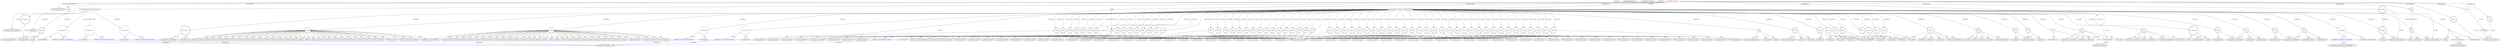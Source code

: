 digraph {
baseInfo[graphId=779,category="extension_graph",isAnonymous=false,possibleRelation=true]
frameworkRelatedTypesInfo[0="javafx.fxml.Initializable"]
possibleCollaborationsInfo[0="779~FIELD_DECLARATION-~javafx.fxml.Initializable ~javafx.scene.layout.Region ~false~false",1="779~CLIENT_METHOD_DECLARATION-INSTANTIATION-~javafx.fxml.Initializable ~javafx.event.EventHandler ~false~true",2="779~OVERRIDING_METHOD_DECLARATION-INSTANTIATION-~javafx.fxml.Initializable ~javafx.event.EventHandler ~false~true",3="779~OVERRIDING_METHOD_DECLARATION-INSTANTIATION-FIELD_DECLARATION-~javafx.fxml.Initializable ~javafx.scene.layout.VBox ~false~false",4="779~OVERRIDING_METHOD_DECLARATION-INSTANTIATION-~javafx.fxml.Initializable ~javafx.scene.chart.NumberAxis.DefaultFormatter ~false~true",5="779~OVERRIDING_METHOD_DECLARATION-INSTANTIATION-~javafx.fxml.Initializable ~javafx.scene.chart.XYChart ~false~false"]
locationInfo[projectName="LichuanLu-ShunUI-FX",filePath="/LichuanLu-ShunUI-FX/ShunUI-FX-master/src/controllers/Controller.java",contextSignature="Controller",graphId="779"]
0[label="controllers.Controller",vertexType="ROOT_CLIENT_CLASS_DECLARATION",isFrameworkType=false,color=red]
1[label="javafx.fxml.Initializable",vertexType="FRAMEWORK_INTERFACE_TYPE",isFrameworkType=true,peripheries=2]
2[label="logo",vertexType="FIELD_DECLARATION",isFrameworkType=true,peripheries=2,shape=circle]
3[label="javafx.scene.image.ImageView",vertexType="FRAMEWORK_CLASS_TYPE",isFrameworkType=true,peripheries=2]
4[label="primaryStage",vertexType="FIELD_DECLARATION",isFrameworkType=true,peripheries=2,shape=circle]
5[label="javafx.stage.Stage",vertexType="FRAMEWORK_CLASS_TYPE",isFrameworkType=true,peripheries=2]
6[label="right_pane",vertexType="FIELD_DECLARATION",isFrameworkType=true,peripheries=2,shape=circle]
7[label="javafx.scene.layout.BorderPane",vertexType="FRAMEWORK_CLASS_TYPE",isFrameworkType=true,peripheries=2]
8[label="search_b",vertexType="FIELD_DECLARATION",isFrameworkType=false,shape=circle]
9[label="view.SearchBox",vertexType="REFERENCE_CLIENT_CLASS_DECLARATION",isFrameworkType=false,color=blue]
10[label="javafx.scene.layout.Region",vertexType="FRAMEWORK_CLASS_TYPE",isFrameworkType=true,peripheries=2]
11[label="spacer",vertexType="FIELD_DECLARATION",isFrameworkType=true,peripheries=2,shape=circle]
13[label="spacer2",vertexType="FIELD_DECLARATION",isFrameworkType=true,peripheries=2,shape=circle]
15[label="tb",vertexType="FIELD_DECLARATION",isFrameworkType=true,peripheries=2,shape=circle]
16[label="javafx.scene.control.ToolBar",vertexType="FRAMEWORK_CLASS_TYPE",isFrameworkType=true,peripheries=2]
17[label="tree",vertexType="FIELD_DECLARATION",isFrameworkType=true,peripheries=2,shape=circle]
18[label="javafx.scene.control.TreeView",vertexType="FRAMEWORK_CLASS_TYPE",isFrameworkType=true,peripheries=2]
19[label="windowButtons",vertexType="FIELD_DECLARATION",isFrameworkType=false,shape=circle]
20[label="view.WindowButtons",vertexType="REFERENCE_CLIENT_CLASS_DECLARATION",isFrameworkType=false,color=blue]
21[label="javafx.scene.layout.VBox",vertexType="FRAMEWORK_CLASS_TYPE",isFrameworkType=true,peripheries=2]
22[label="void initialize(java.net.URL,java.util.ResourceBundle)",vertexType="OVERRIDING_METHOD_DECLARATION",isFrameworkType=false,shape=box]
23[label="HBox",vertexType="VARIABLE_EXPRESION",isFrameworkType=true,peripheries=2,shape=circle]
25[label="javafx.scene.layout.HBox",vertexType="FRAMEWORK_CLASS_TYPE",isFrameworkType=true,peripheries=2]
24[label="setMargin()",vertexType="INSIDE_CALL",isFrameworkType=true,peripheries=2,shape=box]
27[label="VAR1",vertexType="VARIABLE_EXPRESION",isFrameworkType=true,peripheries=2,shape=circle]
28[label="javafx.geometry.Insets",vertexType="FRAMEWORK_CLASS_TYPE",isFrameworkType=true,peripheries=2]
26[label="new Insets()",vertexType="CONSTRUCTOR_CALL",isFrameworkType=true,peripheries=2]
30[label="setHgrow()",vertexType="INSIDE_CALL",isFrameworkType=true,peripheries=2,shape=box]
32[label="setHgrow()",vertexType="INSIDE_CALL",isFrameworkType=true,peripheries=2,shape=box]
34[label="setMargin()",vertexType="INSIDE_CALL",isFrameworkType=true,peripheries=2,shape=box]
36[label="VAR5",vertexType="VARIABLE_EXPRESION",isFrameworkType=true,peripheries=2,shape=circle]
35[label="new Insets()",vertexType="CONSTRUCTOR_CALL",isFrameworkType=true,peripheries=2]
39[label="VAR6",vertexType="VARIABLE_EXPRESION",isFrameworkType=false,shape=circle]
38[label="new WindowButtons()",vertexType="CONSTRUCTOR_CALL",isFrameworkType=false]
41[label="tb",vertexType="VARIABLE_EXPRESION",isFrameworkType=true,peripheries=2,shape=circle]
42[label="getItems()",vertexType="INSIDE_CALL",isFrameworkType=true,peripheries=2,shape=box]
45[label="setOnMouseClicked()",vertexType="INSIDE_CALL",isFrameworkType=true,peripheries=2,shape=box]
47[label="anonymous9",vertexType="VARIABLE_EXPRESION",isFrameworkType=false,shape=circle]
48[label="REFERENCE_ANONYMOUS_DECLARATION",vertexType="REFERENCE_ANONYMOUS_DECLARATION",isFrameworkType=false,color=blue]
49[label="javafx.event.EventHandler",vertexType="FRAMEWORK_INTERFACE_TYPE",isFrameworkType=true,peripheries=2]
46[label="new EventHandler()",vertexType="CONSTRUCTOR_CALL",isFrameworkType=false]
50[label="event",vertexType="VARIABLE_EXPRESION",isFrameworkType=true,peripheries=2,shape=circle]
52[label="javafx.scene.input.MouseEvent",vertexType="FRAMEWORK_CLASS_TYPE",isFrameworkType=true,peripheries=2]
51[label="getClickCount()",vertexType="INSIDE_CALL",isFrameworkType=true,peripheries=2,shape=box]
54[label="setOnMousePressed()",vertexType="INSIDE_CALL",isFrameworkType=true,peripheries=2,shape=box]
56[label="anonymous12",vertexType="VARIABLE_EXPRESION",isFrameworkType=false,shape=circle]
57[label="REFERENCE_ANONYMOUS_DECLARATION",vertexType="REFERENCE_ANONYMOUS_DECLARATION",isFrameworkType=false,color=blue]
55[label="new EventHandler()",vertexType="CONSTRUCTOR_CALL",isFrameworkType=false]
60[label="getSceneX()",vertexType="INSIDE_CALL",isFrameworkType=true,peripheries=2,shape=box]
62[label="getSceneY()",vertexType="INSIDE_CALL",isFrameworkType=true,peripheries=2,shape=box]
64[label="setOnMouseDragged()",vertexType="INSIDE_CALL",isFrameworkType=true,peripheries=2,shape=box]
66[label="anonymous16",vertexType="VARIABLE_EXPRESION",isFrameworkType=false,shape=circle]
67[label="REFERENCE_ANONYMOUS_DECLARATION",vertexType="REFERENCE_ANONYMOUS_DECLARATION",isFrameworkType=false,color=blue]
65[label="new EventHandler()",vertexType="CONSTRUCTOR_CALL",isFrameworkType=false]
69[label="primaryStage",vertexType="VARIABLE_EXPRESION",isFrameworkType=true,peripheries=2,shape=circle]
71[label="javafx.stage.Window",vertexType="FRAMEWORK_CLASS_TYPE",isFrameworkType=true,peripheries=2]
70[label="setX()",vertexType="INSIDE_CALL",isFrameworkType=true,peripheries=2,shape=box]
73[label="getScreenX()",vertexType="INSIDE_CALL",isFrameworkType=true,peripheries=2,shape=box]
75[label="setY()",vertexType="INSIDE_CALL",isFrameworkType=true,peripheries=2,shape=box]
77[label="getScreenY()",vertexType="INSIDE_CALL",isFrameworkType=true,peripheries=2,shape=box]
79[label="xAxis",vertexType="VARIABLE_EXPRESION",isFrameworkType=true,peripheries=2,shape=circle]
80[label="javafx.scene.chart.CategoryAxis",vertexType="FRAMEWORK_CLASS_TYPE",isFrameworkType=true,peripheries=2]
78[label="new CategoryAxis()",vertexType="CONSTRUCTOR_CALL",isFrameworkType=true,peripheries=2]
82[label="yAxis",vertexType="VARIABLE_EXPRESION",isFrameworkType=true,peripheries=2,shape=circle]
83[label="javafx.scene.chart.NumberAxis",vertexType="FRAMEWORK_CLASS_TYPE",isFrameworkType=true,peripheries=2]
81[label="new NumberAxis()",vertexType="CONSTRUCTOR_CALL",isFrameworkType=true,peripheries=2]
85[label="setTickLabelFormatter()",vertexType="INSIDE_CALL",isFrameworkType=true,peripheries=2,shape=box]
87[label="anonymous24",vertexType="VARIABLE_EXPRESION",isFrameworkType=false,shape=circle]
88[label="REFERENCE_ANONYMOUS_DECLARATION",vertexType="REFERENCE_ANONYMOUS_DECLARATION",isFrameworkType=false,color=blue]
89[label="javafx.scene.chart.NumberAxis.DefaultFormatter",vertexType="FRAMEWORK_CLASS_TYPE",isFrameworkType=true,peripheries=2]
86[label="new NumberAxis.DefaultFormatter()",vertexType="CONSTRUCTOR_CALL",isFrameworkType=false]
91[label="bc",vertexType="VARIABLE_EXPRESION",isFrameworkType=false,shape=circle]
92[label="view.chart.StackedBarChart",vertexType="REFERENCE_CLIENT_CLASS_DECLARATION",isFrameworkType=false,color=blue]
93[label="javafx.scene.chart.XYChart",vertexType="FRAMEWORK_CLASS_TYPE",isFrameworkType=true,peripheries=2]
90[label="new StackedBarChart()",vertexType="CONSTRUCTOR_CALL",isFrameworkType=false]
95[label="setCategories()",vertexType="INSIDE_CALL",isFrameworkType=true,peripheries=2,shape=box]
96[label="FXCollections",vertexType="VARIABLE_EXPRESION",isFrameworkType=true,peripheries=2,shape=circle]
98[label="javafx.collections.FXCollections",vertexType="FRAMEWORK_CLASS_TYPE",isFrameworkType=true,peripheries=2]
97[label="observableArrayList()",vertexType="INSIDE_CALL",isFrameworkType=true,peripheries=2,shape=box]
100[label="series1",vertexType="VARIABLE_EXPRESION",isFrameworkType=true,peripheries=2,shape=circle]
101[label="javafx.scene.chart.XYChart.Series",vertexType="FRAMEWORK_CLASS_TYPE",isFrameworkType=true,peripheries=2]
99[label="new XYChart.Series()",vertexType="CONSTRUCTOR_CALL",isFrameworkType=true,peripheries=2]
103[label="setName()",vertexType="INSIDE_CALL",isFrameworkType=true,peripheries=2,shape=box]
105[label="getData()",vertexType="INSIDE_CALL",isFrameworkType=true,peripheries=2,shape=box]
107[label="VAR31",vertexType="VARIABLE_EXPRESION",isFrameworkType=true,peripheries=2,shape=circle]
108[label="javafx.scene.chart.XYChart.Data",vertexType="FRAMEWORK_CLASS_TYPE",isFrameworkType=true,peripheries=2]
106[label="new XYChart.Data()",vertexType="CONSTRUCTOR_CALL",isFrameworkType=true,peripheries=2]
110[label="getData()",vertexType="INSIDE_CALL",isFrameworkType=true,peripheries=2,shape=box]
112[label="VAR33",vertexType="VARIABLE_EXPRESION",isFrameworkType=true,peripheries=2,shape=circle]
111[label="new XYChart.Data()",vertexType="CONSTRUCTOR_CALL",isFrameworkType=true,peripheries=2]
115[label="getData()",vertexType="INSIDE_CALL",isFrameworkType=true,peripheries=2,shape=box]
117[label="VAR35",vertexType="VARIABLE_EXPRESION",isFrameworkType=true,peripheries=2,shape=circle]
116[label="new XYChart.Data()",vertexType="CONSTRUCTOR_CALL",isFrameworkType=true,peripheries=2]
120[label="getData()",vertexType="INSIDE_CALL",isFrameworkType=true,peripheries=2,shape=box]
122[label="VAR37",vertexType="VARIABLE_EXPRESION",isFrameworkType=true,peripheries=2,shape=circle]
121[label="new XYChart.Data()",vertexType="CONSTRUCTOR_CALL",isFrameworkType=true,peripheries=2]
125[label="getData()",vertexType="INSIDE_CALL",isFrameworkType=true,peripheries=2,shape=box]
127[label="VAR39",vertexType="VARIABLE_EXPRESION",isFrameworkType=true,peripheries=2,shape=circle]
126[label="new XYChart.Data()",vertexType="CONSTRUCTOR_CALL",isFrameworkType=true,peripheries=2]
130[label="getData()",vertexType="INSIDE_CALL",isFrameworkType=true,peripheries=2,shape=box]
132[label="VAR41",vertexType="VARIABLE_EXPRESION",isFrameworkType=true,peripheries=2,shape=circle]
131[label="new XYChart.Data()",vertexType="CONSTRUCTOR_CALL",isFrameworkType=true,peripheries=2]
135[label="getData()",vertexType="INSIDE_CALL",isFrameworkType=true,peripheries=2,shape=box]
137[label="VAR43",vertexType="VARIABLE_EXPRESION",isFrameworkType=true,peripheries=2,shape=circle]
136[label="new XYChart.Data()",vertexType="CONSTRUCTOR_CALL",isFrameworkType=true,peripheries=2]
140[label="getData()",vertexType="INSIDE_CALL",isFrameworkType=true,peripheries=2,shape=box]
142[label="VAR45",vertexType="VARIABLE_EXPRESION",isFrameworkType=true,peripheries=2,shape=circle]
141[label="new XYChart.Data()",vertexType="CONSTRUCTOR_CALL",isFrameworkType=true,peripheries=2]
145[label="getData()",vertexType="INSIDE_CALL",isFrameworkType=true,peripheries=2,shape=box]
147[label="VAR47",vertexType="VARIABLE_EXPRESION",isFrameworkType=true,peripheries=2,shape=circle]
146[label="new XYChart.Data()",vertexType="CONSTRUCTOR_CALL",isFrameworkType=true,peripheries=2]
150[label="getData()",vertexType="INSIDE_CALL",isFrameworkType=true,peripheries=2,shape=box]
152[label="VAR49",vertexType="VARIABLE_EXPRESION",isFrameworkType=true,peripheries=2,shape=circle]
151[label="new XYChart.Data()",vertexType="CONSTRUCTOR_CALL",isFrameworkType=true,peripheries=2]
155[label="getData()",vertexType="INSIDE_CALL",isFrameworkType=true,peripheries=2,shape=box]
157[label="VAR51",vertexType="VARIABLE_EXPRESION",isFrameworkType=true,peripheries=2,shape=circle]
156[label="new XYChart.Data()",vertexType="CONSTRUCTOR_CALL",isFrameworkType=true,peripheries=2]
160[label="getData()",vertexType="INSIDE_CALL",isFrameworkType=true,peripheries=2,shape=box]
162[label="VAR53",vertexType="VARIABLE_EXPRESION",isFrameworkType=true,peripheries=2,shape=circle]
161[label="new XYChart.Data()",vertexType="CONSTRUCTOR_CALL",isFrameworkType=true,peripheries=2]
165[label="getData()",vertexType="INSIDE_CALL",isFrameworkType=true,peripheries=2,shape=box]
167[label="VAR55",vertexType="VARIABLE_EXPRESION",isFrameworkType=true,peripheries=2,shape=circle]
166[label="new XYChart.Data()",vertexType="CONSTRUCTOR_CALL",isFrameworkType=true,peripheries=2]
170[label="getData()",vertexType="INSIDE_CALL",isFrameworkType=true,peripheries=2,shape=box]
172[label="VAR57",vertexType="VARIABLE_EXPRESION",isFrameworkType=true,peripheries=2,shape=circle]
171[label="new XYChart.Data()",vertexType="CONSTRUCTOR_CALL",isFrameworkType=true,peripheries=2]
175[label="getData()",vertexType="INSIDE_CALL",isFrameworkType=true,peripheries=2,shape=box]
177[label="VAR59",vertexType="VARIABLE_EXPRESION",isFrameworkType=true,peripheries=2,shape=circle]
176[label="new XYChart.Data()",vertexType="CONSTRUCTOR_CALL",isFrameworkType=true,peripheries=2]
180[label="getData()",vertexType="INSIDE_CALL",isFrameworkType=true,peripheries=2,shape=box]
182[label="VAR61",vertexType="VARIABLE_EXPRESION",isFrameworkType=true,peripheries=2,shape=circle]
181[label="new XYChart.Data()",vertexType="CONSTRUCTOR_CALL",isFrameworkType=true,peripheries=2]
185[label="getData()",vertexType="INSIDE_CALL",isFrameworkType=true,peripheries=2,shape=box]
187[label="VAR63",vertexType="VARIABLE_EXPRESION",isFrameworkType=true,peripheries=2,shape=circle]
186[label="new XYChart.Data()",vertexType="CONSTRUCTOR_CALL",isFrameworkType=true,peripheries=2]
190[label="getData()",vertexType="INSIDE_CALL",isFrameworkType=true,peripheries=2,shape=box]
192[label="VAR65",vertexType="VARIABLE_EXPRESION",isFrameworkType=true,peripheries=2,shape=circle]
191[label="new XYChart.Data()",vertexType="CONSTRUCTOR_CALL",isFrameworkType=true,peripheries=2]
195[label="getData()",vertexType="INSIDE_CALL",isFrameworkType=true,peripheries=2,shape=box]
197[label="VAR67",vertexType="VARIABLE_EXPRESION",isFrameworkType=true,peripheries=2,shape=circle]
196[label="new XYChart.Data()",vertexType="CONSTRUCTOR_CALL",isFrameworkType=true,peripheries=2]
200[label="getData()",vertexType="INSIDE_CALL",isFrameworkType=true,peripheries=2,shape=box]
202[label="VAR69",vertexType="VARIABLE_EXPRESION",isFrameworkType=true,peripheries=2,shape=circle]
201[label="new XYChart.Data()",vertexType="CONSTRUCTOR_CALL",isFrameworkType=true,peripheries=2]
205[label="getData()",vertexType="INSIDE_CALL",isFrameworkType=true,peripheries=2,shape=box]
207[label="VAR71",vertexType="VARIABLE_EXPRESION",isFrameworkType=true,peripheries=2,shape=circle]
206[label="new XYChart.Data()",vertexType="CONSTRUCTOR_CALL",isFrameworkType=true,peripheries=2]
210[label="getData()",vertexType="INSIDE_CALL",isFrameworkType=true,peripheries=2,shape=box]
212[label="VAR73",vertexType="VARIABLE_EXPRESION",isFrameworkType=true,peripheries=2,shape=circle]
211[label="new XYChart.Data()",vertexType="CONSTRUCTOR_CALL",isFrameworkType=true,peripheries=2]
215[label="getData()",vertexType="INSIDE_CALL",isFrameworkType=true,peripheries=2,shape=box]
217[label="VAR75",vertexType="VARIABLE_EXPRESION",isFrameworkType=true,peripheries=2,shape=circle]
216[label="new XYChart.Data()",vertexType="CONSTRUCTOR_CALL",isFrameworkType=true,peripheries=2]
220[label="getData()",vertexType="INSIDE_CALL",isFrameworkType=true,peripheries=2,shape=box]
222[label="VAR77",vertexType="VARIABLE_EXPRESION",isFrameworkType=true,peripheries=2,shape=circle]
221[label="new XYChart.Data()",vertexType="CONSTRUCTOR_CALL",isFrameworkType=true,peripheries=2]
225[label="getData()",vertexType="INSIDE_CALL",isFrameworkType=true,peripheries=2,shape=box]
227[label="VAR79",vertexType="VARIABLE_EXPRESION",isFrameworkType=true,peripheries=2,shape=circle]
226[label="new XYChart.Data()",vertexType="CONSTRUCTOR_CALL",isFrameworkType=true,peripheries=2]
230[label="getData()",vertexType="INSIDE_CALL",isFrameworkType=true,peripheries=2,shape=box]
232[label="VAR81",vertexType="VARIABLE_EXPRESION",isFrameworkType=true,peripheries=2,shape=circle]
231[label="new XYChart.Data()",vertexType="CONSTRUCTOR_CALL",isFrameworkType=true,peripheries=2]
235[label="getData()",vertexType="INSIDE_CALL",isFrameworkType=true,peripheries=2,shape=box]
237[label="VAR83",vertexType="VARIABLE_EXPRESION",isFrameworkType=true,peripheries=2,shape=circle]
236[label="new XYChart.Data()",vertexType="CONSTRUCTOR_CALL",isFrameworkType=true,peripheries=2]
240[label="getData()",vertexType="INSIDE_CALL",isFrameworkType=true,peripheries=2,shape=box]
242[label="VAR85",vertexType="VARIABLE_EXPRESION",isFrameworkType=true,peripheries=2,shape=circle]
241[label="new XYChart.Data()",vertexType="CONSTRUCTOR_CALL",isFrameworkType=true,peripheries=2]
245[label="getData()",vertexType="INSIDE_CALL",isFrameworkType=true,peripheries=2,shape=box]
247[label="VAR87",vertexType="VARIABLE_EXPRESION",isFrameworkType=true,peripheries=2,shape=circle]
246[label="new XYChart.Data()",vertexType="CONSTRUCTOR_CALL",isFrameworkType=true,peripheries=2]
250[label="getData()",vertexType="INSIDE_CALL",isFrameworkType=true,peripheries=2,shape=box]
252[label="VAR89",vertexType="VARIABLE_EXPRESION",isFrameworkType=true,peripheries=2,shape=circle]
251[label="new XYChart.Data()",vertexType="CONSTRUCTOR_CALL",isFrameworkType=true,peripheries=2]
255[label="getData()",vertexType="INSIDE_CALL",isFrameworkType=true,peripheries=2,shape=box]
257[label="VAR91",vertexType="VARIABLE_EXPRESION",isFrameworkType=true,peripheries=2,shape=circle]
256[label="new XYChart.Data()",vertexType="CONSTRUCTOR_CALL",isFrameworkType=true,peripheries=2]
260[label="getData()",vertexType="INSIDE_CALL",isFrameworkType=true,peripheries=2,shape=box]
262[label="xAxis2",vertexType="VARIABLE_EXPRESION",isFrameworkType=true,peripheries=2,shape=circle]
261[label="new CategoryAxis()",vertexType="CONSTRUCTOR_CALL",isFrameworkType=true,peripheries=2]
265[label="yAxis2",vertexType="VARIABLE_EXPRESION",isFrameworkType=true,peripheries=2,shape=circle]
264[label="new NumberAxis()",vertexType="CONSTRUCTOR_CALL",isFrameworkType=true,peripheries=2]
268[label="lc",vertexType="VARIABLE_EXPRESION",isFrameworkType=true,peripheries=2,shape=circle]
269[label="javafx.scene.chart.LineChart",vertexType="FRAMEWORK_CLASS_TYPE",isFrameworkType=true,peripheries=2]
267[label="new LineChart()",vertexType="CONSTRUCTOR_CALL",isFrameworkType=true,peripheries=2]
271[label="series2",vertexType="VARIABLE_EXPRESION",isFrameworkType=true,peripheries=2,shape=circle]
270[label="new XYChart.Series()",vertexType="CONSTRUCTOR_CALL",isFrameworkType=true,peripheries=2]
274[label="getData()",vertexType="INSIDE_CALL",isFrameworkType=true,peripheries=2,shape=box]
276[label="VAR98",vertexType="VARIABLE_EXPRESION",isFrameworkType=true,peripheries=2,shape=circle]
275[label="new XYChart.Data()",vertexType="CONSTRUCTOR_CALL",isFrameworkType=true,peripheries=2]
279[label="getData()",vertexType="INSIDE_CALL",isFrameworkType=true,peripheries=2,shape=box]
281[label="VAR100",vertexType="VARIABLE_EXPRESION",isFrameworkType=true,peripheries=2,shape=circle]
280[label="new XYChart.Data()",vertexType="CONSTRUCTOR_CALL",isFrameworkType=true,peripheries=2]
284[label="getData()",vertexType="INSIDE_CALL",isFrameworkType=true,peripheries=2,shape=box]
286[label="VAR102",vertexType="VARIABLE_EXPRESION",isFrameworkType=true,peripheries=2,shape=circle]
285[label="new XYChart.Data()",vertexType="CONSTRUCTOR_CALL",isFrameworkType=true,peripheries=2]
289[label="getData()",vertexType="INSIDE_CALL",isFrameworkType=true,peripheries=2,shape=box]
291[label="VAR104",vertexType="VARIABLE_EXPRESION",isFrameworkType=true,peripheries=2,shape=circle]
290[label="new XYChart.Data()",vertexType="CONSTRUCTOR_CALL",isFrameworkType=true,peripheries=2]
294[label="getData()",vertexType="INSIDE_CALL",isFrameworkType=true,peripheries=2,shape=box]
296[label="VAR106",vertexType="VARIABLE_EXPRESION",isFrameworkType=true,peripheries=2,shape=circle]
295[label="new XYChart.Data()",vertexType="CONSTRUCTOR_CALL",isFrameworkType=true,peripheries=2]
299[label="getData()",vertexType="INSIDE_CALL",isFrameworkType=true,peripheries=2,shape=box]
301[label="VAR108",vertexType="VARIABLE_EXPRESION",isFrameworkType=true,peripheries=2,shape=circle]
300[label="new XYChart.Data()",vertexType="CONSTRUCTOR_CALL",isFrameworkType=true,peripheries=2]
304[label="getData()",vertexType="INSIDE_CALL",isFrameworkType=true,peripheries=2,shape=box]
306[label="VAR110",vertexType="VARIABLE_EXPRESION",isFrameworkType=true,peripheries=2,shape=circle]
305[label="new XYChart.Data()",vertexType="CONSTRUCTOR_CALL",isFrameworkType=true,peripheries=2]
309[label="getData()",vertexType="INSIDE_CALL",isFrameworkType=true,peripheries=2,shape=box]
311[label="VAR112",vertexType="VARIABLE_EXPRESION",isFrameworkType=true,peripheries=2,shape=circle]
310[label="new XYChart.Data()",vertexType="CONSTRUCTOR_CALL",isFrameworkType=true,peripheries=2]
314[label="getData()",vertexType="INSIDE_CALL",isFrameworkType=true,peripheries=2,shape=box]
316[label="VAR114",vertexType="VARIABLE_EXPRESION",isFrameworkType=true,peripheries=2,shape=circle]
315[label="new XYChart.Data()",vertexType="CONSTRUCTOR_CALL",isFrameworkType=true,peripheries=2]
319[label="getData()",vertexType="INSIDE_CALL",isFrameworkType=true,peripheries=2,shape=box]
321[label="VAR116",vertexType="VARIABLE_EXPRESION",isFrameworkType=true,peripheries=2,shape=circle]
320[label="new XYChart.Data()",vertexType="CONSTRUCTOR_CALL",isFrameworkType=true,peripheries=2]
324[label="getData()",vertexType="INSIDE_CALL",isFrameworkType=true,peripheries=2,shape=box]
326[label="VAR118",vertexType="VARIABLE_EXPRESION",isFrameworkType=true,peripheries=2,shape=circle]
325[label="new XYChart.Data()",vertexType="CONSTRUCTOR_CALL",isFrameworkType=true,peripheries=2]
329[label="getData()",vertexType="INSIDE_CALL",isFrameworkType=true,peripheries=2,shape=box]
331[label="VAR120",vertexType="VARIABLE_EXPRESION",isFrameworkType=true,peripheries=2,shape=circle]
330[label="new XYChart.Data()",vertexType="CONSTRUCTOR_CALL",isFrameworkType=true,peripheries=2]
334[label="getData()",vertexType="INSIDE_CALL",isFrameworkType=true,peripheries=2,shape=box]
336[label="VAR122",vertexType="VARIABLE_EXPRESION",isFrameworkType=true,peripheries=2,shape=circle]
335[label="new XYChart.Data()",vertexType="CONSTRUCTOR_CALL",isFrameworkType=true,peripheries=2]
339[label="getData()",vertexType="INSIDE_CALL",isFrameworkType=true,peripheries=2,shape=box]
341[label="VAR124",vertexType="VARIABLE_EXPRESION",isFrameworkType=true,peripheries=2,shape=circle]
340[label="new XYChart.Data()",vertexType="CONSTRUCTOR_CALL",isFrameworkType=true,peripheries=2]
344[label="getData()",vertexType="INSIDE_CALL",isFrameworkType=true,peripheries=2,shape=box]
346[label="VAR126",vertexType="VARIABLE_EXPRESION",isFrameworkType=true,peripheries=2,shape=circle]
345[label="new XYChart.Data()",vertexType="CONSTRUCTOR_CALL",isFrameworkType=true,peripheries=2]
349[label="getData()",vertexType="INSIDE_CALL",isFrameworkType=true,peripheries=2,shape=box]
351[label="VAR128",vertexType="VARIABLE_EXPRESION",isFrameworkType=true,peripheries=2,shape=circle]
350[label="new XYChart.Data()",vertexType="CONSTRUCTOR_CALL",isFrameworkType=true,peripheries=2]
354[label="getData()",vertexType="INSIDE_CALL",isFrameworkType=true,peripheries=2,shape=box]
356[label="VAR130",vertexType="VARIABLE_EXPRESION",isFrameworkType=true,peripheries=2,shape=circle]
355[label="new XYChart.Data()",vertexType="CONSTRUCTOR_CALL",isFrameworkType=true,peripheries=2]
359[label="getData()",vertexType="INSIDE_CALL",isFrameworkType=true,peripheries=2,shape=box]
361[label="VAR132",vertexType="VARIABLE_EXPRESION",isFrameworkType=true,peripheries=2,shape=circle]
360[label="new XYChart.Data()",vertexType="CONSTRUCTOR_CALL",isFrameworkType=true,peripheries=2]
364[label="getData()",vertexType="INSIDE_CALL",isFrameworkType=true,peripheries=2,shape=box]
366[label="VAR134",vertexType="VARIABLE_EXPRESION",isFrameworkType=true,peripheries=2,shape=circle]
365[label="new XYChart.Data()",vertexType="CONSTRUCTOR_CALL",isFrameworkType=true,peripheries=2]
369[label="getData()",vertexType="INSIDE_CALL",isFrameworkType=true,peripheries=2,shape=box]
371[label="VAR136",vertexType="VARIABLE_EXPRESION",isFrameworkType=true,peripheries=2,shape=circle]
370[label="new XYChart.Data()",vertexType="CONSTRUCTOR_CALL",isFrameworkType=true,peripheries=2]
374[label="getData()",vertexType="INSIDE_CALL",isFrameworkType=true,peripheries=2,shape=box]
376[label="VAR138",vertexType="VARIABLE_EXPRESION",isFrameworkType=true,peripheries=2,shape=circle]
375[label="new XYChart.Data()",vertexType="CONSTRUCTOR_CALL",isFrameworkType=true,peripheries=2]
379[label="getData()",vertexType="INSIDE_CALL",isFrameworkType=true,peripheries=2,shape=box]
381[label="VAR140",vertexType="VARIABLE_EXPRESION",isFrameworkType=true,peripheries=2,shape=circle]
380[label="new XYChart.Data()",vertexType="CONSTRUCTOR_CALL",isFrameworkType=true,peripheries=2]
384[label="getData()",vertexType="INSIDE_CALL",isFrameworkType=true,peripheries=2,shape=box]
386[label="VAR142",vertexType="VARIABLE_EXPRESION",isFrameworkType=true,peripheries=2,shape=circle]
385[label="new XYChart.Data()",vertexType="CONSTRUCTOR_CALL",isFrameworkType=true,peripheries=2]
389[label="getData()",vertexType="INSIDE_CALL",isFrameworkType=true,peripheries=2,shape=box]
391[label="VAR144",vertexType="VARIABLE_EXPRESION",isFrameworkType=true,peripheries=2,shape=circle]
390[label="new XYChart.Data()",vertexType="CONSTRUCTOR_CALL",isFrameworkType=true,peripheries=2]
394[label="getData()",vertexType="INSIDE_CALL",isFrameworkType=true,peripheries=2,shape=box]
396[label="VAR146",vertexType="VARIABLE_EXPRESION",isFrameworkType=true,peripheries=2,shape=circle]
395[label="new XYChart.Data()",vertexType="CONSTRUCTOR_CALL",isFrameworkType=true,peripheries=2]
399[label="getData()",vertexType="INSIDE_CALL",isFrameworkType=true,peripheries=2,shape=box]
401[label="VAR148",vertexType="VARIABLE_EXPRESION",isFrameworkType=true,peripheries=2,shape=circle]
400[label="new XYChart.Data()",vertexType="CONSTRUCTOR_CALL",isFrameworkType=true,peripheries=2]
404[label="getData()",vertexType="INSIDE_CALL",isFrameworkType=true,peripheries=2,shape=box]
406[label="VAR150",vertexType="VARIABLE_EXPRESION",isFrameworkType=true,peripheries=2,shape=circle]
405[label="new XYChart.Data()",vertexType="CONSTRUCTOR_CALL",isFrameworkType=true,peripheries=2]
409[label="getData()",vertexType="INSIDE_CALL",isFrameworkType=true,peripheries=2,shape=box]
411[label="VAR152",vertexType="VARIABLE_EXPRESION",isFrameworkType=true,peripheries=2,shape=circle]
410[label="new XYChart.Data()",vertexType="CONSTRUCTOR_CALL",isFrameworkType=true,peripheries=2]
414[label="getData()",vertexType="INSIDE_CALL",isFrameworkType=true,peripheries=2,shape=box]
416[label="VAR154",vertexType="VARIABLE_EXPRESION",isFrameworkType=true,peripheries=2,shape=circle]
415[label="new XYChart.Data()",vertexType="CONSTRUCTOR_CALL",isFrameworkType=true,peripheries=2]
419[label="getData()",vertexType="INSIDE_CALL",isFrameworkType=true,peripheries=2,shape=box]
421[label="VAR156",vertexType="VARIABLE_EXPRESION",isFrameworkType=true,peripheries=2,shape=circle]
420[label="new XYChart.Data()",vertexType="CONSTRUCTOR_CALL",isFrameworkType=true,peripheries=2]
424[label="getData()",vertexType="INSIDE_CALL",isFrameworkType=true,peripheries=2,shape=box]
426[label="VAR158",vertexType="VARIABLE_EXPRESION",isFrameworkType=true,peripheries=2,shape=circle]
425[label="new XYChart.Data()",vertexType="CONSTRUCTOR_CALL",isFrameworkType=true,peripheries=2]
429[label="setName()",vertexType="INSIDE_CALL",isFrameworkType=true,peripheries=2,shape=box]
431[label="getData()",vertexType="INSIDE_CALL",isFrameworkType=true,peripheries=2,shape=box]
433[label="main",vertexType="VARIABLE_EXPRESION",isFrameworkType=true,peripheries=2,shape=circle]
432[label="new VBox()",vertexType="CONSTRUCTOR_CALL",isFrameworkType=true,peripheries=2]
436[label="getStyleClass()",vertexType="INSIDE_CALL",isFrameworkType=true,peripheries=2,shape=box]
438[label="header",vertexType="VARIABLE_EXPRESION",isFrameworkType=true,peripheries=2,shape=circle]
439[label="javafx.scene.control.Label",vertexType="FRAMEWORK_CLASS_TYPE",isFrameworkType=true,peripheries=2]
437[label="new Label()",vertexType="CONSTRUCTOR_CALL",isFrameworkType=true,peripheries=2]
441[label="getStyleClass()",vertexType="INSIDE_CALL",isFrameworkType=true,peripheries=2,shape=box]
443[label="getChildren()",vertexType="INSIDE_CALL",isFrameworkType=true,peripheries=2,shape=box]
445[label="getChildren()",vertexType="INSIDE_CALL",isFrameworkType=true,peripheries=2,shape=box]
447[label="getChildren()",vertexType="INSIDE_CALL",isFrameworkType=true,peripheries=2,shape=box]
448[label="right_pane",vertexType="VARIABLE_EXPRESION",isFrameworkType=true,peripheries=2,shape=circle]
449[label="setCenter()",vertexType="INSIDE_CALL",isFrameworkType=true,peripheries=2,shape=box]
452[label="treeRoot",vertexType="VARIABLE_EXPRESION",isFrameworkType=true,peripheries=2,shape=circle]
453[label="javafx.scene.control.TreeItem",vertexType="FRAMEWORK_CLASS_TYPE",isFrameworkType=true,peripheries=2]
451[label="new TreeItem()",vertexType="CONSTRUCTOR_CALL",isFrameworkType=true,peripheries=2]
455[label="getChildren()",vertexType="INSIDE_CALL",isFrameworkType=true,peripheries=2,shape=box]
457[label="VAR171",vertexType="VARIABLE_EXPRESION",isFrameworkType=true,peripheries=2,shape=circle]
456[label="new TreeItem()",vertexType="CONSTRUCTOR_CALL",isFrameworkType=true,peripheries=2]
459[label="VAR172",vertexType="VARIABLE_EXPRESION",isFrameworkType=true,peripheries=2,shape=circle]
460[label="getChildren()",vertexType="INSIDE_CALL",isFrameworkType=true,peripheries=2,shape=box]
463[label="getChildren()",vertexType="INSIDE_CALL",isFrameworkType=true,peripheries=2,shape=box]
465[label="VAR174",vertexType="VARIABLE_EXPRESION",isFrameworkType=true,peripheries=2,shape=circle]
464[label="new TreeItem()",vertexType="CONSTRUCTOR_CALL",isFrameworkType=true,peripheries=2]
467[label="VAR175",vertexType="VARIABLE_EXPRESION",isFrameworkType=true,peripheries=2,shape=circle]
468[label="getChildren()",vertexType="INSIDE_CALL",isFrameworkType=true,peripheries=2,shape=box]
470[label="VAR176",vertexType="VARIABLE_EXPRESION",isFrameworkType=true,peripheries=2,shape=circle]
471[label="getChildren()",vertexType="INSIDE_CALL",isFrameworkType=true,peripheries=2,shape=box]
474[label="getChildren()",vertexType="INSIDE_CALL",isFrameworkType=true,peripheries=2,shape=box]
476[label="VAR178",vertexType="VARIABLE_EXPRESION",isFrameworkType=true,peripheries=2,shape=circle]
475[label="new TreeItem()",vertexType="CONSTRUCTOR_CALL",isFrameworkType=true,peripheries=2]
479[label="VAR179",vertexType="VARIABLE_EXPRESION",isFrameworkType=true,peripheries=2,shape=circle]
478[label="new TreeItem()",vertexType="CONSTRUCTOR_CALL",isFrameworkType=true,peripheries=2]
482[label="VAR180",vertexType="VARIABLE_EXPRESION",isFrameworkType=true,peripheries=2,shape=circle]
481[label="new TreeItem()",vertexType="CONSTRUCTOR_CALL",isFrameworkType=true,peripheries=2]
485[label="setExpanded()",vertexType="INSIDE_CALL",isFrameworkType=true,peripheries=2,shape=box]
486[label="tree",vertexType="VARIABLE_EXPRESION",isFrameworkType=true,peripheries=2,shape=circle]
487[label="setShowRoot()",vertexType="INSIDE_CALL",isFrameworkType=true,peripheries=2,shape=box]
490[label="setRoot()",vertexType="INSIDE_CALL",isFrameworkType=true,peripheries=2,shape=box]
491[label="void click_handler(javafx.event.ActionEvent)",vertexType="CLIENT_METHOD_DECLARATION",isFrameworkType=false,shape=box]
492[label="actionEvent",vertexType="PARAMETER_DECLARATION",isFrameworkType=true,peripheries=2]
493[label="javafx.event.ActionEvent",vertexType="FRAMEWORK_CLASS_TYPE",isFrameworkType=true,peripheries=2]
495[label="anonymous184",vertexType="VARIABLE_EXPRESION",isFrameworkType=false,shape=circle]
496[label="REFERENCE_ANONYMOUS_DECLARATION",vertexType="REFERENCE_ANONYMOUS_DECLARATION",isFrameworkType=false,color=blue]
494[label="new EventHandler()",vertexType="CONSTRUCTOR_CALL",isFrameworkType=false]
499[label="anonymous185",vertexType="VARIABLE_EXPRESION",isFrameworkType=false,shape=circle]
500[label="REFERENCE_ANONYMOUS_DECLARATION",vertexType="REFERENCE_ANONYMOUS_DECLARATION",isFrameworkType=false,color=blue]
498[label="new EventHandler()",vertexType="CONSTRUCTOR_CALL",isFrameworkType=false]
503[label="anonymous186",vertexType="VARIABLE_EXPRESION",isFrameworkType=false,shape=circle]
504[label="REFERENCE_ANONYMOUS_DECLARATION",vertexType="REFERENCE_ANONYMOUS_DECLARATION",isFrameworkType=false,color=blue]
502[label="new EventHandler()",vertexType="CONSTRUCTOR_CALL",isFrameworkType=false]
506[label="VAR187",vertexType="VARIABLE_EXPRESION",isFrameworkType=true,peripheries=2,shape=circle]
507[label="show()",vertexType="INSIDE_CALL",isFrameworkType=true,peripheries=2,shape=box]
0->1[label="IMPLEMENT",color=red]
0->2[label="DECLARE_FIELD"]
2->3[label="OF_TYPE"]
0->4[label="DECLARE_FIELD"]
4->5[label="OF_TYPE"]
0->6[label="DECLARE_FIELD"]
6->7[label="OF_TYPE"]
0->8[label="DECLARE_FIELD"]
9->10[label="EXTEND",color=blue]
8->9[label="OF_TYPE"]
0->11[label="DECLARE_FIELD"]
11->10[label="OF_TYPE"]
0->13[label="DECLARE_FIELD"]
13->10[label="OF_TYPE"]
0->15[label="DECLARE_FIELD"]
15->16[label="OF_TYPE"]
0->17[label="DECLARE_FIELD"]
17->18[label="OF_TYPE"]
0->19[label="DECLARE_FIELD"]
20->21[label="EXTEND",color=blue]
19->20[label="OF_TYPE"]
0->22[label="OVERRIDE"]
22->23[label="INSTANTIATE"]
23->25[label="OF_TYPE"]
23->24[label="CALL"]
22->27[label="INSTANTIATE"]
27->28[label="OF_TYPE"]
27->26[label="CALL"]
23->30[label="CALL"]
23->32[label="CALL"]
23->34[label="CALL"]
22->36[label="INSTANTIATE"]
36->28[label="OF_TYPE"]
36->35[label="CALL"]
22->39[label="INSTANTIATE"]
39->20[label="OF_TYPE"]
39->38[label="CALL"]
22->41[label="INSTANTIATE"]
15->41[label="REFERENCE"]
41->16[label="OF_TYPE"]
41->42[label="CALL"]
41->45[label="CALL"]
22->47[label="INSTANTIATE"]
48->49[label="IMPLEMENT",color=blue]
47->48[label="OF_TYPE"]
47->46[label="CALL"]
22->50[label="INSTANTIATE"]
50->52[label="OF_TYPE"]
50->51[label="CALL"]
41->54[label="CALL"]
22->56[label="INSTANTIATE"]
57->49[label="IMPLEMENT",color=blue]
56->57[label="OF_TYPE"]
56->55[label="CALL"]
50->60[label="CALL"]
50->62[label="CALL"]
41->64[label="CALL"]
22->66[label="INSTANTIATE"]
67->49[label="IMPLEMENT",color=blue]
66->67[label="OF_TYPE"]
66->65[label="CALL"]
22->69[label="INSTANTIATE"]
69->71[label="OF_TYPE"]
69->70[label="CALL"]
50->73[label="CALL"]
69->75[label="CALL"]
50->77[label="CALL"]
22->79[label="INSTANTIATE"]
79->80[label="OF_TYPE"]
79->78[label="CALL"]
22->82[label="INSTANTIATE"]
82->83[label="OF_TYPE"]
82->81[label="CALL"]
82->85[label="CALL"]
22->87[label="INSTANTIATE"]
88->89[label="EXTEND",color=blue]
87->88[label="OF_TYPE"]
87->86[label="CALL"]
22->91[label="INSTANTIATE"]
92->93[label="EXTEND",color=blue]
91->92[label="OF_TYPE"]
91->90[label="CALL"]
79->95[label="CALL"]
22->96[label="INSTANTIATE"]
96->98[label="OF_TYPE"]
96->97[label="CALL"]
22->100[label="INSTANTIATE"]
100->101[label="OF_TYPE"]
100->99[label="CALL"]
100->103[label="CALL"]
100->105[label="CALL"]
22->107[label="INSTANTIATE"]
107->108[label="OF_TYPE"]
107->106[label="CALL"]
100->110[label="CALL"]
22->112[label="INSTANTIATE"]
112->108[label="OF_TYPE"]
112->111[label="CALL"]
100->115[label="CALL"]
22->117[label="INSTANTIATE"]
117->108[label="OF_TYPE"]
117->116[label="CALL"]
100->120[label="CALL"]
22->122[label="INSTANTIATE"]
122->108[label="OF_TYPE"]
122->121[label="CALL"]
100->125[label="CALL"]
22->127[label="INSTANTIATE"]
127->108[label="OF_TYPE"]
127->126[label="CALL"]
100->130[label="CALL"]
22->132[label="INSTANTIATE"]
132->108[label="OF_TYPE"]
132->131[label="CALL"]
100->135[label="CALL"]
22->137[label="INSTANTIATE"]
137->108[label="OF_TYPE"]
137->136[label="CALL"]
100->140[label="CALL"]
22->142[label="INSTANTIATE"]
142->108[label="OF_TYPE"]
142->141[label="CALL"]
100->145[label="CALL"]
22->147[label="INSTANTIATE"]
147->108[label="OF_TYPE"]
147->146[label="CALL"]
100->150[label="CALL"]
22->152[label="INSTANTIATE"]
152->108[label="OF_TYPE"]
152->151[label="CALL"]
100->155[label="CALL"]
22->157[label="INSTANTIATE"]
157->108[label="OF_TYPE"]
157->156[label="CALL"]
100->160[label="CALL"]
22->162[label="INSTANTIATE"]
162->108[label="OF_TYPE"]
162->161[label="CALL"]
100->165[label="CALL"]
22->167[label="INSTANTIATE"]
167->108[label="OF_TYPE"]
167->166[label="CALL"]
100->170[label="CALL"]
22->172[label="INSTANTIATE"]
172->108[label="OF_TYPE"]
172->171[label="CALL"]
100->175[label="CALL"]
22->177[label="INSTANTIATE"]
177->108[label="OF_TYPE"]
177->176[label="CALL"]
100->180[label="CALL"]
22->182[label="INSTANTIATE"]
182->108[label="OF_TYPE"]
182->181[label="CALL"]
100->185[label="CALL"]
22->187[label="INSTANTIATE"]
187->108[label="OF_TYPE"]
187->186[label="CALL"]
100->190[label="CALL"]
22->192[label="INSTANTIATE"]
192->108[label="OF_TYPE"]
192->191[label="CALL"]
100->195[label="CALL"]
22->197[label="INSTANTIATE"]
197->108[label="OF_TYPE"]
197->196[label="CALL"]
100->200[label="CALL"]
22->202[label="INSTANTIATE"]
202->108[label="OF_TYPE"]
202->201[label="CALL"]
100->205[label="CALL"]
22->207[label="INSTANTIATE"]
207->108[label="OF_TYPE"]
207->206[label="CALL"]
100->210[label="CALL"]
22->212[label="INSTANTIATE"]
212->108[label="OF_TYPE"]
212->211[label="CALL"]
100->215[label="CALL"]
22->217[label="INSTANTIATE"]
217->108[label="OF_TYPE"]
217->216[label="CALL"]
100->220[label="CALL"]
22->222[label="INSTANTIATE"]
222->108[label="OF_TYPE"]
222->221[label="CALL"]
100->225[label="CALL"]
22->227[label="INSTANTIATE"]
227->108[label="OF_TYPE"]
227->226[label="CALL"]
100->230[label="CALL"]
22->232[label="INSTANTIATE"]
232->108[label="OF_TYPE"]
232->231[label="CALL"]
100->235[label="CALL"]
22->237[label="INSTANTIATE"]
237->108[label="OF_TYPE"]
237->236[label="CALL"]
100->240[label="CALL"]
22->242[label="INSTANTIATE"]
242->108[label="OF_TYPE"]
242->241[label="CALL"]
100->245[label="CALL"]
22->247[label="INSTANTIATE"]
247->108[label="OF_TYPE"]
247->246[label="CALL"]
100->250[label="CALL"]
22->252[label="INSTANTIATE"]
252->108[label="OF_TYPE"]
252->251[label="CALL"]
100->255[label="CALL"]
22->257[label="INSTANTIATE"]
257->108[label="OF_TYPE"]
257->256[label="CALL"]
91->260[label="CALL"]
22->262[label="INSTANTIATE"]
262->80[label="OF_TYPE"]
262->261[label="CALL"]
22->265[label="INSTANTIATE"]
265->83[label="OF_TYPE"]
265->264[label="CALL"]
22->268[label="INSTANTIATE"]
268->269[label="OF_TYPE"]
268->267[label="CALL"]
22->271[label="INSTANTIATE"]
271->101[label="OF_TYPE"]
271->270[label="CALL"]
271->274[label="CALL"]
22->276[label="INSTANTIATE"]
276->108[label="OF_TYPE"]
276->275[label="CALL"]
271->279[label="CALL"]
22->281[label="INSTANTIATE"]
281->108[label="OF_TYPE"]
281->280[label="CALL"]
271->284[label="CALL"]
22->286[label="INSTANTIATE"]
286->108[label="OF_TYPE"]
286->285[label="CALL"]
271->289[label="CALL"]
22->291[label="INSTANTIATE"]
291->108[label="OF_TYPE"]
291->290[label="CALL"]
271->294[label="CALL"]
22->296[label="INSTANTIATE"]
296->108[label="OF_TYPE"]
296->295[label="CALL"]
271->299[label="CALL"]
22->301[label="INSTANTIATE"]
301->108[label="OF_TYPE"]
301->300[label="CALL"]
271->304[label="CALL"]
22->306[label="INSTANTIATE"]
306->108[label="OF_TYPE"]
306->305[label="CALL"]
271->309[label="CALL"]
22->311[label="INSTANTIATE"]
311->108[label="OF_TYPE"]
311->310[label="CALL"]
271->314[label="CALL"]
22->316[label="INSTANTIATE"]
316->108[label="OF_TYPE"]
316->315[label="CALL"]
271->319[label="CALL"]
22->321[label="INSTANTIATE"]
321->108[label="OF_TYPE"]
321->320[label="CALL"]
271->324[label="CALL"]
22->326[label="INSTANTIATE"]
326->108[label="OF_TYPE"]
326->325[label="CALL"]
271->329[label="CALL"]
22->331[label="INSTANTIATE"]
331->108[label="OF_TYPE"]
331->330[label="CALL"]
271->334[label="CALL"]
22->336[label="INSTANTIATE"]
336->108[label="OF_TYPE"]
336->335[label="CALL"]
271->339[label="CALL"]
22->341[label="INSTANTIATE"]
341->108[label="OF_TYPE"]
341->340[label="CALL"]
271->344[label="CALL"]
22->346[label="INSTANTIATE"]
346->108[label="OF_TYPE"]
346->345[label="CALL"]
271->349[label="CALL"]
22->351[label="INSTANTIATE"]
351->108[label="OF_TYPE"]
351->350[label="CALL"]
271->354[label="CALL"]
22->356[label="INSTANTIATE"]
356->108[label="OF_TYPE"]
356->355[label="CALL"]
271->359[label="CALL"]
22->361[label="INSTANTIATE"]
361->108[label="OF_TYPE"]
361->360[label="CALL"]
271->364[label="CALL"]
22->366[label="INSTANTIATE"]
366->108[label="OF_TYPE"]
366->365[label="CALL"]
271->369[label="CALL"]
22->371[label="INSTANTIATE"]
371->108[label="OF_TYPE"]
371->370[label="CALL"]
271->374[label="CALL"]
22->376[label="INSTANTIATE"]
376->108[label="OF_TYPE"]
376->375[label="CALL"]
271->379[label="CALL"]
22->381[label="INSTANTIATE"]
381->108[label="OF_TYPE"]
381->380[label="CALL"]
271->384[label="CALL"]
22->386[label="INSTANTIATE"]
386->108[label="OF_TYPE"]
386->385[label="CALL"]
271->389[label="CALL"]
22->391[label="INSTANTIATE"]
391->108[label="OF_TYPE"]
391->390[label="CALL"]
271->394[label="CALL"]
22->396[label="INSTANTIATE"]
396->108[label="OF_TYPE"]
396->395[label="CALL"]
271->399[label="CALL"]
22->401[label="INSTANTIATE"]
401->108[label="OF_TYPE"]
401->400[label="CALL"]
271->404[label="CALL"]
22->406[label="INSTANTIATE"]
406->108[label="OF_TYPE"]
406->405[label="CALL"]
271->409[label="CALL"]
22->411[label="INSTANTIATE"]
411->108[label="OF_TYPE"]
411->410[label="CALL"]
271->414[label="CALL"]
22->416[label="INSTANTIATE"]
416->108[label="OF_TYPE"]
416->415[label="CALL"]
271->419[label="CALL"]
22->421[label="INSTANTIATE"]
421->108[label="OF_TYPE"]
421->420[label="CALL"]
271->424[label="CALL"]
22->426[label="INSTANTIATE"]
426->108[label="OF_TYPE"]
426->425[label="CALL"]
271->429[label="CALL"]
268->431[label="CALL"]
22->433[label="INSTANTIATE"]
433->21[label="OF_TYPE"]
433->432[label="CALL"]
433->436[label="CALL"]
22->438[label="INSTANTIATE"]
438->439[label="OF_TYPE"]
438->437[label="CALL"]
438->441[label="CALL"]
433->443[label="CALL"]
433->445[label="CALL"]
433->447[label="CALL"]
22->448[label="INSTANTIATE"]
6->448[label="REFERENCE"]
448->7[label="OF_TYPE"]
448->449[label="CALL"]
22->452[label="INSTANTIATE"]
452->453[label="OF_TYPE"]
452->451[label="CALL"]
452->455[label="CALL"]
22->457[label="INSTANTIATE"]
457->453[label="OF_TYPE"]
457->456[label="CALL"]
22->459[label="INSTANTIATE"]
459->453[label="OF_TYPE"]
459->460[label="CALL"]
452->463[label="CALL"]
22->465[label="INSTANTIATE"]
465->453[label="OF_TYPE"]
465->464[label="CALL"]
22->467[label="INSTANTIATE"]
467->453[label="OF_TYPE"]
467->468[label="CALL"]
22->470[label="INSTANTIATE"]
470->453[label="OF_TYPE"]
470->471[label="CALL"]
452->474[label="CALL"]
22->476[label="INSTANTIATE"]
476->453[label="OF_TYPE"]
476->475[label="CALL"]
22->479[label="INSTANTIATE"]
479->453[label="OF_TYPE"]
479->478[label="CALL"]
22->482[label="INSTANTIATE"]
482->453[label="OF_TYPE"]
482->481[label="CALL"]
452->485[label="CALL"]
22->486[label="INSTANTIATE"]
17->486[label="REFERENCE"]
486->18[label="OF_TYPE"]
486->487[label="CALL"]
486->490[label="CALL"]
0->491[label="DECLARE_METHOD"]
492->493[label="OF_TYPE"]
491->492[label="PARAMETER"]
491->495[label="INSTANTIATE"]
496->49[label="IMPLEMENT",color=blue]
495->496[label="OF_TYPE"]
495->494[label="CALL"]
491->499[label="INSTANTIATE"]
500->49[label="IMPLEMENT",color=blue]
499->500[label="OF_TYPE"]
499->498[label="CALL"]
491->503[label="INSTANTIATE"]
504->49[label="IMPLEMENT",color=blue]
503->504[label="OF_TYPE"]
503->502[label="CALL"]
491->506[label="INSTANTIATE"]
506->5[label="OF_TYPE"]
506->507[label="CALL"]
}
